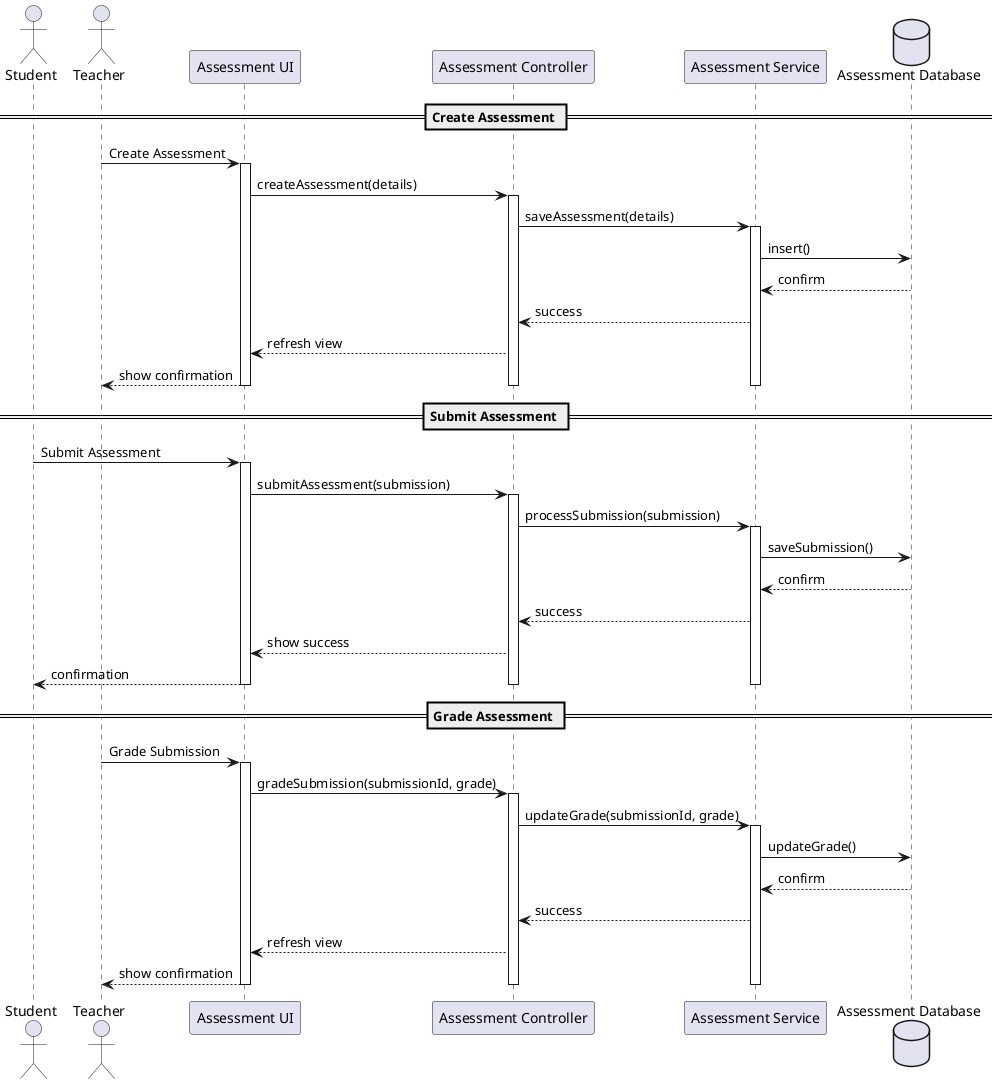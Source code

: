 @startuml Student Assessment Sequence

actor Student
actor Teacher
participant "Assessment UI" as UI
participant "Assessment Controller" as Ctrl
participant "Assessment Service" as Svc
database "Assessment Database" as DB

== Create Assessment ==
Teacher -> UI: Create Assessment
activate UI
UI -> Ctrl: createAssessment(details)
activate Ctrl
Ctrl -> Svc: saveAssessment(details)
activate Svc
Svc -> DB: insert()
DB --> Svc: confirm
Svc --> Ctrl: success
Ctrl --> UI: refresh view
UI --> Teacher: show confirmation
deactivate UI
deactivate Ctrl
deactivate Svc

== Submit Assessment ==
Student -> UI: Submit Assessment
activate UI
UI -> Ctrl: submitAssessment(submission)
activate Ctrl
Ctrl -> Svc: processSubmission(submission)
activate Svc
Svc -> DB: saveSubmission()
DB --> Svc: confirm
Svc --> Ctrl: success
Ctrl --> UI: show success
UI --> Student: confirmation
deactivate UI
deactivate Ctrl
deactivate Svc

== Grade Assessment ==
Teacher -> UI: Grade Submission
activate UI
UI -> Ctrl: gradeSubmission(submissionId, grade)
activate Ctrl
Ctrl -> Svc: updateGrade(submissionId, grade)
activate Svc
Svc -> DB: updateGrade()
DB --> Svc: confirm
Svc --> Ctrl: success
Ctrl --> UI: refresh view
UI --> Teacher: show confirmation
deactivate UI
deactivate Ctrl
deactivate Svc

@enduml
